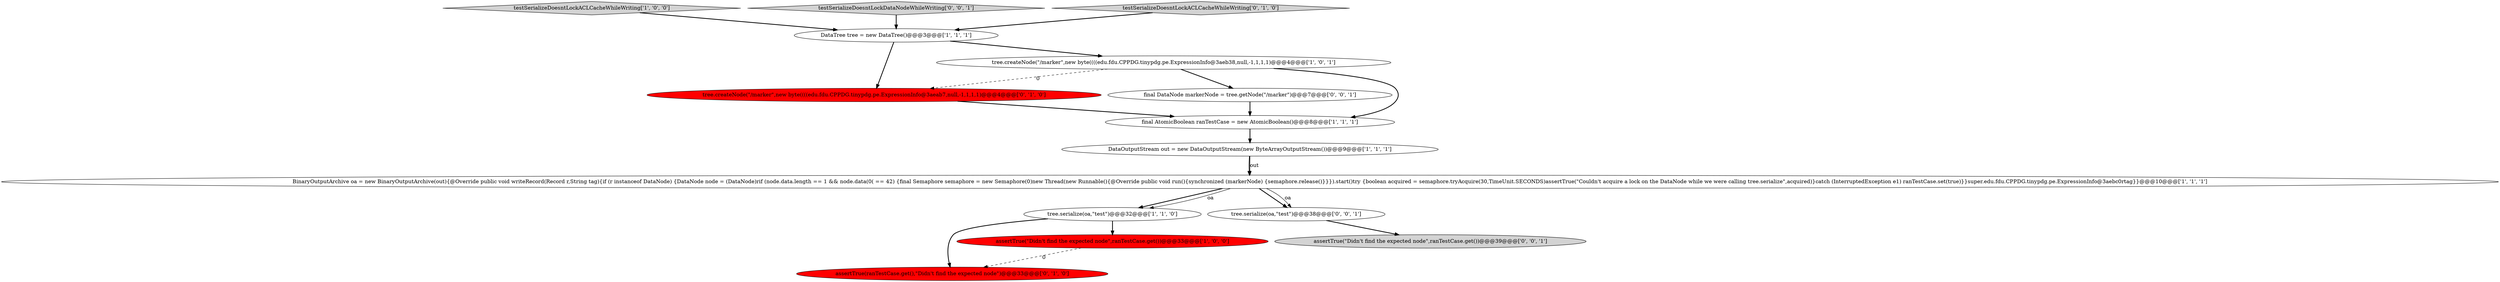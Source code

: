 digraph {
10 [style = filled, label = "assertTrue(ranTestCase.get(),\"Didn't find the expected node\")@@@33@@@['0', '1', '0']", fillcolor = red, shape = ellipse image = "AAA1AAABBB2BBB"];
0 [style = filled, label = "BinaryOutputArchive oa = new BinaryOutputArchive(out){@Override public void writeRecord(Record r,String tag){if (r instanceof DataNode) {DataNode node = (DataNode)rif (node.data.length == 1 && node.data(0( == 42) {final Semaphore semaphore = new Semaphore(0)new Thread(new Runnable(){@Override public void run(){synchronized (markerNode) {semaphore.release()}}}).start()try {boolean acquired = semaphore.tryAcquire(30,TimeUnit.SECONDS)assertTrue(\"Couldn't acquire a lock on the DataNode while we were calling tree.serialize\",acquired)}catch (InterruptedException e1) ranTestCase.set(true)}}super.edu.fdu.CPPDG.tinypdg.pe.ExpressionInfo@3aebc0rtag}}@@@10@@@['1', '1', '1']", fillcolor = white, shape = ellipse image = "AAA0AAABBB1BBB"];
2 [style = filled, label = "testSerializeDoesntLockACLCacheWhileWriting['1', '0', '0']", fillcolor = lightgray, shape = diamond image = "AAA0AAABBB1BBB"];
11 [style = filled, label = "testSerializeDoesntLockDataNodeWhileWriting['0', '0', '1']", fillcolor = lightgray, shape = diamond image = "AAA0AAABBB3BBB"];
6 [style = filled, label = "assertTrue(\"Didn't find the expected node\",ranTestCase.get())@@@33@@@['1', '0', '0']", fillcolor = red, shape = ellipse image = "AAA1AAABBB1BBB"];
8 [style = filled, label = "tree.createNode(\"/marker\",new byte((((edu.fdu.CPPDG.tinypdg.pe.ExpressionInfo@3aeab7,null,-1,1,1,1)@@@4@@@['0', '1', '0']", fillcolor = red, shape = ellipse image = "AAA1AAABBB2BBB"];
4 [style = filled, label = "tree.serialize(oa,\"test\")@@@32@@@['1', '1', '0']", fillcolor = white, shape = ellipse image = "AAA0AAABBB1BBB"];
14 [style = filled, label = "tree.serialize(oa,\"test\")@@@38@@@['0', '0', '1']", fillcolor = white, shape = ellipse image = "AAA0AAABBB3BBB"];
12 [style = filled, label = "assertTrue(\"Didn't find the expected node\",ranTestCase.get())@@@39@@@['0', '0', '1']", fillcolor = lightgray, shape = ellipse image = "AAA0AAABBB3BBB"];
13 [style = filled, label = "final DataNode markerNode = tree.getNode(\"/marker\")@@@7@@@['0', '0', '1']", fillcolor = white, shape = ellipse image = "AAA0AAABBB3BBB"];
3 [style = filled, label = "tree.createNode(\"/marker\",new byte((((edu.fdu.CPPDG.tinypdg.pe.ExpressionInfo@3aeb38,null,-1,1,1,1)@@@4@@@['1', '0', '1']", fillcolor = white, shape = ellipse image = "AAA0AAABBB1BBB"];
7 [style = filled, label = "final AtomicBoolean ranTestCase = new AtomicBoolean()@@@8@@@['1', '1', '1']", fillcolor = white, shape = ellipse image = "AAA0AAABBB1BBB"];
5 [style = filled, label = "DataTree tree = new DataTree()@@@3@@@['1', '1', '1']", fillcolor = white, shape = ellipse image = "AAA0AAABBB1BBB"];
9 [style = filled, label = "testSerializeDoesntLockACLCacheWhileWriting['0', '1', '0']", fillcolor = lightgray, shape = diamond image = "AAA0AAABBB2BBB"];
1 [style = filled, label = "DataOutputStream out = new DataOutputStream(new ByteArrayOutputStream())@@@9@@@['1', '1', '1']", fillcolor = white, shape = ellipse image = "AAA0AAABBB1BBB"];
5->3 [style = bold, label=""];
4->10 [style = bold, label=""];
5->8 [style = bold, label=""];
7->1 [style = bold, label=""];
4->6 [style = bold, label=""];
1->0 [style = bold, label=""];
8->7 [style = bold, label=""];
6->10 [style = dashed, label="0"];
11->5 [style = bold, label=""];
0->14 [style = bold, label=""];
1->0 [style = solid, label="out"];
0->14 [style = solid, label="oa"];
3->7 [style = bold, label=""];
0->4 [style = bold, label=""];
13->7 [style = bold, label=""];
14->12 [style = bold, label=""];
0->4 [style = solid, label="oa"];
9->5 [style = bold, label=""];
3->13 [style = bold, label=""];
3->8 [style = dashed, label="0"];
2->5 [style = bold, label=""];
}
